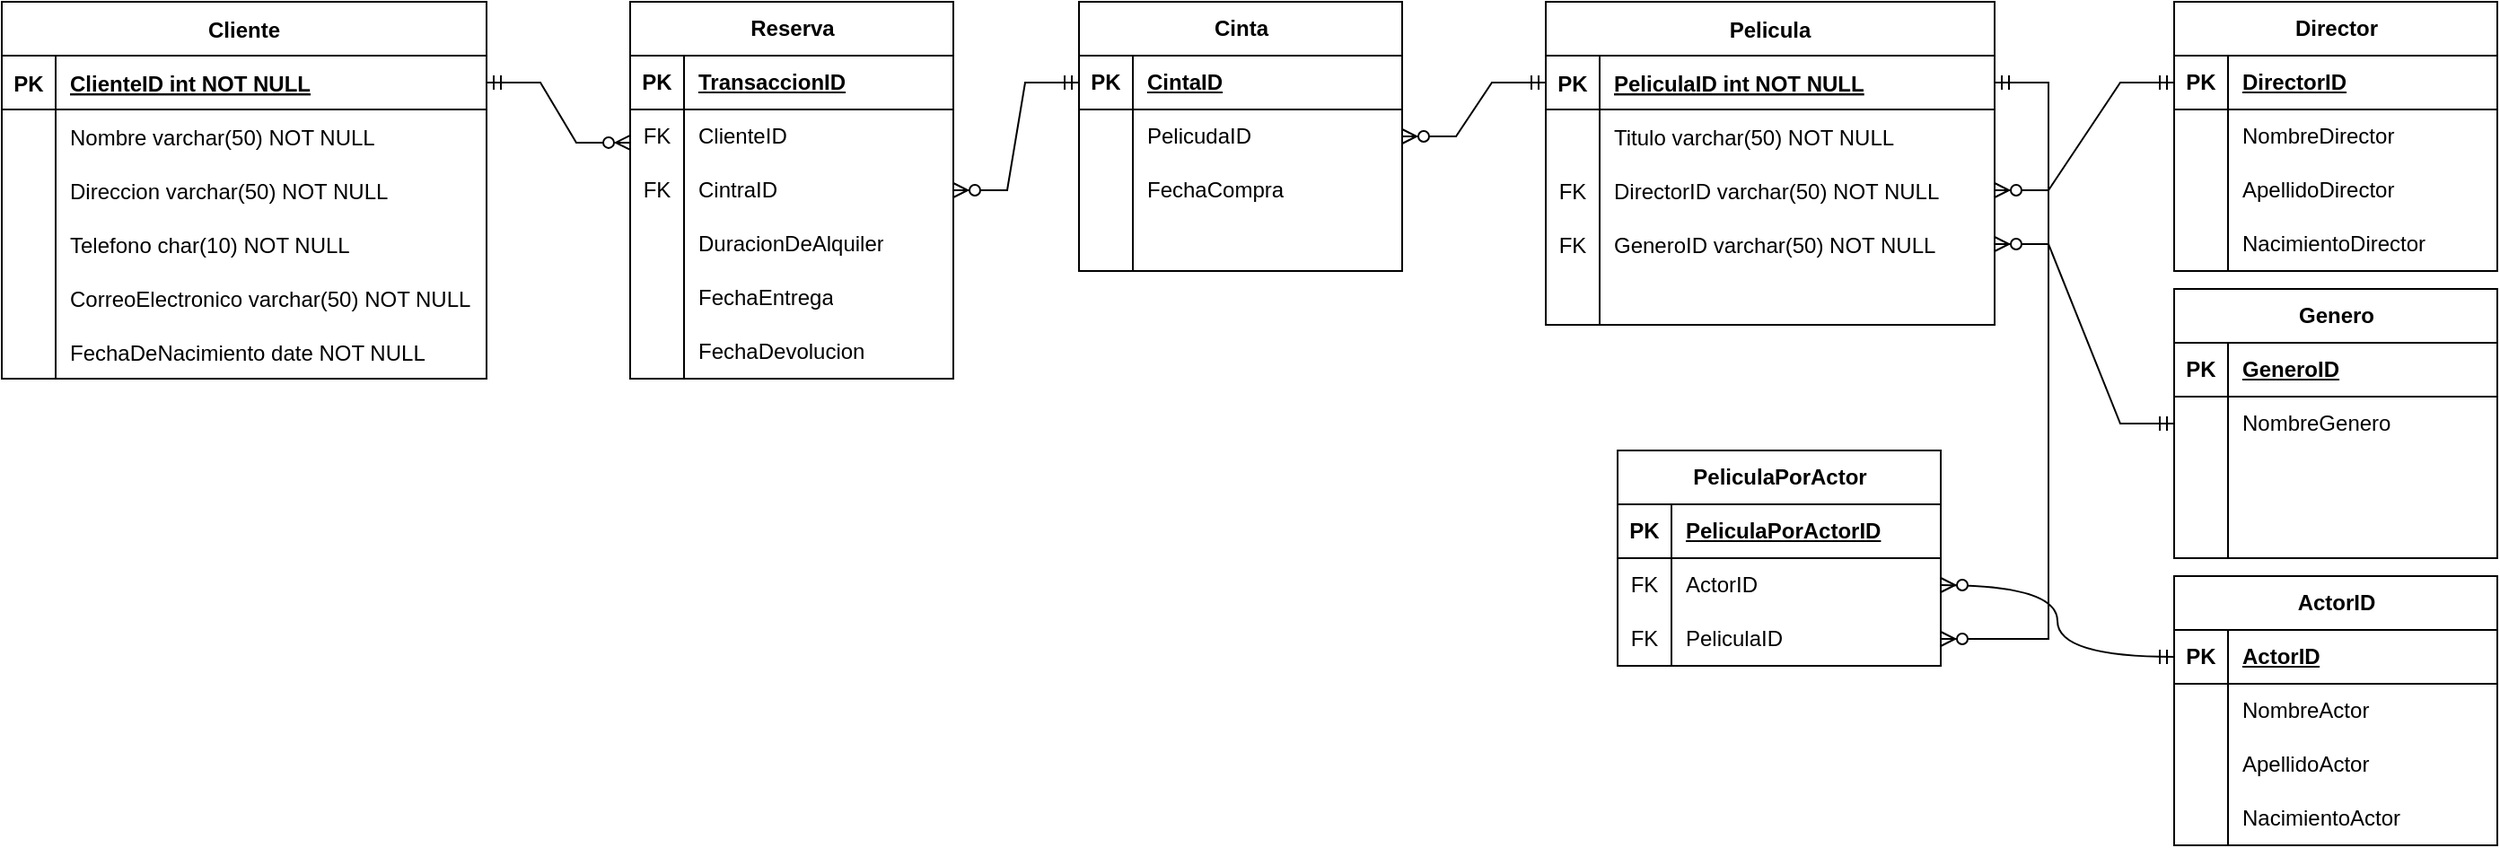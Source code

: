 <mxfile version="24.2.2" type="github">
  <diagram id="R2lEEEUBdFMjLlhIrx00" name="Page-1">
    <mxGraphModel dx="880" dy="434" grid="1" gridSize="10" guides="1" tooltips="1" connect="1" arrows="1" fold="1" page="1" pageScale="1" pageWidth="1600" pageHeight="600" math="0" shadow="0" extFonts="Permanent Marker^https://fonts.googleapis.com/css?family=Permanent+Marker">
      <root>
        <mxCell id="0" />
        <mxCell id="1" parent="0" />
        <mxCell id="3Zb9yCn9GP4nmUe1XDzn-1" value="Cliente" style="shape=table;startSize=30;container=1;collapsible=1;childLayout=tableLayout;fixedRows=1;rowLines=0;fontStyle=1;align=center;resizeLast=1;noLabel=0;fixDash=0;metaEdit=0;autosize=0;resizeHeight=1;resizeWidth=1;gradientColor=none;" parent="1" vertex="1">
          <mxGeometry x="60" y="50" width="270" height="210" as="geometry" />
        </mxCell>
        <mxCell id="3Zb9yCn9GP4nmUe1XDzn-2" value="" style="shape=partialRectangle;collapsible=0;dropTarget=0;pointerEvents=0;fillColor=none;points=[[0,0.5],[1,0.5]];portConstraint=eastwest;top=0;left=0;right=0;bottom=1;" parent="3Zb9yCn9GP4nmUe1XDzn-1" vertex="1">
          <mxGeometry y="30" width="270" height="30" as="geometry" />
        </mxCell>
        <mxCell id="3Zb9yCn9GP4nmUe1XDzn-3" value="PK" style="shape=partialRectangle;overflow=hidden;connectable=0;fillColor=none;top=0;left=0;bottom=0;right=0;fontStyle=1;" parent="3Zb9yCn9GP4nmUe1XDzn-2" vertex="1">
          <mxGeometry width="30" height="30" as="geometry">
            <mxRectangle width="30" height="30" as="alternateBounds" />
          </mxGeometry>
        </mxCell>
        <mxCell id="3Zb9yCn9GP4nmUe1XDzn-4" value="ClienteID int NOT NULL " style="shape=partialRectangle;overflow=hidden;connectable=0;fillColor=none;top=0;left=0;bottom=0;right=0;align=left;spacingLeft=6;fontStyle=5;" parent="3Zb9yCn9GP4nmUe1XDzn-2" vertex="1">
          <mxGeometry x="30" width="240" height="30" as="geometry">
            <mxRectangle width="240" height="30" as="alternateBounds" />
          </mxGeometry>
        </mxCell>
        <mxCell id="3Zb9yCn9GP4nmUe1XDzn-5" value="" style="shape=partialRectangle;collapsible=0;dropTarget=0;pointerEvents=0;fillColor=none;points=[[0,0.5],[1,0.5]];portConstraint=eastwest;top=0;left=0;right=0;bottom=0;" parent="3Zb9yCn9GP4nmUe1XDzn-1" vertex="1">
          <mxGeometry y="60" width="270" height="30" as="geometry" />
        </mxCell>
        <mxCell id="3Zb9yCn9GP4nmUe1XDzn-6" value="" style="shape=partialRectangle;overflow=hidden;connectable=0;fillColor=none;top=0;left=0;bottom=0;right=0;" parent="3Zb9yCn9GP4nmUe1XDzn-5" vertex="1">
          <mxGeometry width="30" height="30" as="geometry">
            <mxRectangle width="30" height="30" as="alternateBounds" />
          </mxGeometry>
        </mxCell>
        <mxCell id="3Zb9yCn9GP4nmUe1XDzn-7" value="Nombre varchar(50) NOT NULL" style="shape=partialRectangle;overflow=hidden;connectable=0;fillColor=none;top=0;left=0;bottom=0;right=0;align=left;spacingLeft=6;" parent="3Zb9yCn9GP4nmUe1XDzn-5" vertex="1">
          <mxGeometry x="30" width="240" height="30" as="geometry">
            <mxRectangle width="240" height="30" as="alternateBounds" />
          </mxGeometry>
        </mxCell>
        <mxCell id="3Zb9yCn9GP4nmUe1XDzn-8" value="" style="shape=partialRectangle;collapsible=0;dropTarget=0;pointerEvents=0;fillColor=none;points=[[0,0.5],[1,0.5]];portConstraint=eastwest;top=0;left=0;right=0;bottom=0;" parent="3Zb9yCn9GP4nmUe1XDzn-1" vertex="1">
          <mxGeometry y="90" width="270" height="30" as="geometry" />
        </mxCell>
        <mxCell id="3Zb9yCn9GP4nmUe1XDzn-9" value="" style="shape=partialRectangle;overflow=hidden;connectable=0;fillColor=none;top=0;left=0;bottom=0;right=0;" parent="3Zb9yCn9GP4nmUe1XDzn-8" vertex="1">
          <mxGeometry width="30" height="30" as="geometry">
            <mxRectangle width="30" height="30" as="alternateBounds" />
          </mxGeometry>
        </mxCell>
        <mxCell id="3Zb9yCn9GP4nmUe1XDzn-10" value="Direccion varchar(50) NOT NULL" style="shape=partialRectangle;overflow=hidden;connectable=0;fillColor=none;top=0;left=0;bottom=0;right=0;align=left;spacingLeft=6;" parent="3Zb9yCn9GP4nmUe1XDzn-8" vertex="1">
          <mxGeometry x="30" width="240" height="30" as="geometry">
            <mxRectangle width="240" height="30" as="alternateBounds" />
          </mxGeometry>
        </mxCell>
        <mxCell id="3Zb9yCn9GP4nmUe1XDzn-11" value="" style="shape=partialRectangle;collapsible=0;dropTarget=0;pointerEvents=0;fillColor=none;points=[[0,0.5],[1,0.5]];portConstraint=eastwest;top=0;left=0;right=0;bottom=0;" parent="3Zb9yCn9GP4nmUe1XDzn-1" vertex="1">
          <mxGeometry y="120" width="270" height="30" as="geometry" />
        </mxCell>
        <mxCell id="3Zb9yCn9GP4nmUe1XDzn-12" value="" style="shape=partialRectangle;overflow=hidden;connectable=0;fillColor=none;top=0;left=0;bottom=0;right=0;" parent="3Zb9yCn9GP4nmUe1XDzn-11" vertex="1">
          <mxGeometry width="30" height="30" as="geometry">
            <mxRectangle width="30" height="30" as="alternateBounds" />
          </mxGeometry>
        </mxCell>
        <mxCell id="3Zb9yCn9GP4nmUe1XDzn-13" value="Telefono char(10) NOT NULL" style="shape=partialRectangle;overflow=hidden;connectable=0;fillColor=none;top=0;left=0;bottom=0;right=0;align=left;spacingLeft=6;" parent="3Zb9yCn9GP4nmUe1XDzn-11" vertex="1">
          <mxGeometry x="30" width="240" height="30" as="geometry">
            <mxRectangle width="240" height="30" as="alternateBounds" />
          </mxGeometry>
        </mxCell>
        <mxCell id="3Zb9yCn9GP4nmUe1XDzn-14" value="" style="shape=partialRectangle;collapsible=0;dropTarget=0;pointerEvents=0;fillColor=none;points=[[0,0.5],[1,0.5]];portConstraint=eastwest;top=0;left=0;right=0;bottom=0;" parent="3Zb9yCn9GP4nmUe1XDzn-1" vertex="1">
          <mxGeometry y="150" width="270" height="30" as="geometry" />
        </mxCell>
        <mxCell id="3Zb9yCn9GP4nmUe1XDzn-15" value="" style="shape=partialRectangle;overflow=hidden;connectable=0;fillColor=none;top=0;left=0;bottom=0;right=0;" parent="3Zb9yCn9GP4nmUe1XDzn-14" vertex="1">
          <mxGeometry width="30" height="30" as="geometry">
            <mxRectangle width="30" height="30" as="alternateBounds" />
          </mxGeometry>
        </mxCell>
        <mxCell id="3Zb9yCn9GP4nmUe1XDzn-16" value="CorreoElectronico varchar(50) NOT NULL" style="shape=partialRectangle;overflow=hidden;connectable=0;fillColor=none;top=0;left=0;bottom=0;right=0;align=left;spacingLeft=6;" parent="3Zb9yCn9GP4nmUe1XDzn-14" vertex="1">
          <mxGeometry x="30" width="240" height="30" as="geometry">
            <mxRectangle width="240" height="30" as="alternateBounds" />
          </mxGeometry>
        </mxCell>
        <mxCell id="3Zb9yCn9GP4nmUe1XDzn-17" value="" style="shape=partialRectangle;collapsible=0;dropTarget=0;pointerEvents=0;fillColor=none;points=[[0,0.5],[1,0.5]];portConstraint=eastwest;top=0;left=0;right=0;bottom=0;" parent="3Zb9yCn9GP4nmUe1XDzn-1" vertex="1">
          <mxGeometry y="180" width="270" height="30" as="geometry" />
        </mxCell>
        <mxCell id="3Zb9yCn9GP4nmUe1XDzn-18" value="" style="shape=partialRectangle;overflow=hidden;connectable=0;fillColor=none;top=0;left=0;bottom=0;right=0;" parent="3Zb9yCn9GP4nmUe1XDzn-17" vertex="1">
          <mxGeometry width="30" height="30" as="geometry">
            <mxRectangle width="30" height="30" as="alternateBounds" />
          </mxGeometry>
        </mxCell>
        <mxCell id="3Zb9yCn9GP4nmUe1XDzn-19" value="FechaDeNacimiento date NOT NULL" style="shape=partialRectangle;overflow=hidden;connectable=0;fillColor=none;top=0;left=0;bottom=0;right=0;align=left;spacingLeft=6;" parent="3Zb9yCn9GP4nmUe1XDzn-17" vertex="1">
          <mxGeometry x="30" width="240" height="30" as="geometry">
            <mxRectangle width="240" height="30" as="alternateBounds" />
          </mxGeometry>
        </mxCell>
        <mxCell id="3Zb9yCn9GP4nmUe1XDzn-20" value="Reserva" style="shape=table;startSize=30;container=1;collapsible=1;childLayout=tableLayout;fixedRows=1;rowLines=0;fontStyle=1;align=center;resizeLast=1;html=1;" parent="1" vertex="1">
          <mxGeometry x="410" y="50" width="180" height="210" as="geometry" />
        </mxCell>
        <mxCell id="3Zb9yCn9GP4nmUe1XDzn-21" value="" style="shape=tableRow;horizontal=0;startSize=0;swimlaneHead=0;swimlaneBody=0;fillColor=none;collapsible=0;dropTarget=0;points=[[0,0.5],[1,0.5]];portConstraint=eastwest;top=0;left=0;right=0;bottom=1;" parent="3Zb9yCn9GP4nmUe1XDzn-20" vertex="1">
          <mxGeometry y="30" width="180" height="30" as="geometry" />
        </mxCell>
        <mxCell id="3Zb9yCn9GP4nmUe1XDzn-22" value="PK" style="shape=partialRectangle;connectable=0;fillColor=none;top=0;left=0;bottom=0;right=0;fontStyle=1;overflow=hidden;whiteSpace=wrap;html=1;" parent="3Zb9yCn9GP4nmUe1XDzn-21" vertex="1">
          <mxGeometry width="30" height="30" as="geometry">
            <mxRectangle width="30" height="30" as="alternateBounds" />
          </mxGeometry>
        </mxCell>
        <mxCell id="3Zb9yCn9GP4nmUe1XDzn-23" value="TransaccionID" style="shape=partialRectangle;connectable=0;fillColor=none;top=0;left=0;bottom=0;right=0;align=left;spacingLeft=6;fontStyle=5;overflow=hidden;whiteSpace=wrap;html=1;" parent="3Zb9yCn9GP4nmUe1XDzn-21" vertex="1">
          <mxGeometry x="30" width="150" height="30" as="geometry">
            <mxRectangle width="150" height="30" as="alternateBounds" />
          </mxGeometry>
        </mxCell>
        <mxCell id="3Zb9yCn9GP4nmUe1XDzn-24" value="" style="shape=tableRow;horizontal=0;startSize=0;swimlaneHead=0;swimlaneBody=0;fillColor=none;collapsible=0;dropTarget=0;points=[[0,0.5],[1,0.5]];portConstraint=eastwest;top=0;left=0;right=0;bottom=0;" parent="3Zb9yCn9GP4nmUe1XDzn-20" vertex="1">
          <mxGeometry y="60" width="180" height="30" as="geometry" />
        </mxCell>
        <mxCell id="3Zb9yCn9GP4nmUe1XDzn-25" value="FK" style="shape=partialRectangle;connectable=0;fillColor=none;top=0;left=0;bottom=0;right=0;editable=1;overflow=hidden;whiteSpace=wrap;html=1;" parent="3Zb9yCn9GP4nmUe1XDzn-24" vertex="1">
          <mxGeometry width="30" height="30" as="geometry">
            <mxRectangle width="30" height="30" as="alternateBounds" />
          </mxGeometry>
        </mxCell>
        <mxCell id="3Zb9yCn9GP4nmUe1XDzn-26" value="ClienteID" style="shape=partialRectangle;connectable=0;fillColor=none;top=0;left=0;bottom=0;right=0;align=left;spacingLeft=6;overflow=hidden;whiteSpace=wrap;html=1;" parent="3Zb9yCn9GP4nmUe1XDzn-24" vertex="1">
          <mxGeometry x="30" width="150" height="30" as="geometry">
            <mxRectangle width="150" height="30" as="alternateBounds" />
          </mxGeometry>
        </mxCell>
        <mxCell id="3Zb9yCn9GP4nmUe1XDzn-27" value="" style="shape=tableRow;horizontal=0;startSize=0;swimlaneHead=0;swimlaneBody=0;fillColor=none;collapsible=0;dropTarget=0;points=[[0,0.5],[1,0.5]];portConstraint=eastwest;top=0;left=0;right=0;bottom=0;" parent="3Zb9yCn9GP4nmUe1XDzn-20" vertex="1">
          <mxGeometry y="90" width="180" height="30" as="geometry" />
        </mxCell>
        <mxCell id="3Zb9yCn9GP4nmUe1XDzn-28" value="FK" style="shape=partialRectangle;connectable=0;fillColor=none;top=0;left=0;bottom=0;right=0;editable=1;overflow=hidden;whiteSpace=wrap;html=1;" parent="3Zb9yCn9GP4nmUe1XDzn-27" vertex="1">
          <mxGeometry width="30" height="30" as="geometry">
            <mxRectangle width="30" height="30" as="alternateBounds" />
          </mxGeometry>
        </mxCell>
        <mxCell id="3Zb9yCn9GP4nmUe1XDzn-29" value="CintraID" style="shape=partialRectangle;connectable=0;fillColor=none;top=0;left=0;bottom=0;right=0;align=left;spacingLeft=6;overflow=hidden;whiteSpace=wrap;html=1;" parent="3Zb9yCn9GP4nmUe1XDzn-27" vertex="1">
          <mxGeometry x="30" width="150" height="30" as="geometry">
            <mxRectangle width="150" height="30" as="alternateBounds" />
          </mxGeometry>
        </mxCell>
        <mxCell id="3Zb9yCn9GP4nmUe1XDzn-30" value="" style="shape=tableRow;horizontal=0;startSize=0;swimlaneHead=0;swimlaneBody=0;fillColor=none;collapsible=0;dropTarget=0;points=[[0,0.5],[1,0.5]];portConstraint=eastwest;top=0;left=0;right=0;bottom=0;" parent="3Zb9yCn9GP4nmUe1XDzn-20" vertex="1">
          <mxGeometry y="120" width="180" height="30" as="geometry" />
        </mxCell>
        <mxCell id="3Zb9yCn9GP4nmUe1XDzn-31" value="" style="shape=partialRectangle;connectable=0;fillColor=none;top=0;left=0;bottom=0;right=0;editable=1;overflow=hidden;whiteSpace=wrap;html=1;" parent="3Zb9yCn9GP4nmUe1XDzn-30" vertex="1">
          <mxGeometry width="30" height="30" as="geometry">
            <mxRectangle width="30" height="30" as="alternateBounds" />
          </mxGeometry>
        </mxCell>
        <mxCell id="3Zb9yCn9GP4nmUe1XDzn-32" value="DuracionDeAlquiler" style="shape=partialRectangle;connectable=0;fillColor=none;top=0;left=0;bottom=0;right=0;align=left;spacingLeft=6;overflow=hidden;whiteSpace=wrap;html=1;" parent="3Zb9yCn9GP4nmUe1XDzn-30" vertex="1">
          <mxGeometry x="30" width="150" height="30" as="geometry">
            <mxRectangle width="150" height="30" as="alternateBounds" />
          </mxGeometry>
        </mxCell>
        <mxCell id="3Zb9yCn9GP4nmUe1XDzn-33" value="" style="shape=tableRow;horizontal=0;startSize=0;swimlaneHead=0;swimlaneBody=0;fillColor=none;collapsible=0;dropTarget=0;points=[[0,0.5],[1,0.5]];portConstraint=eastwest;top=0;left=0;right=0;bottom=0;" parent="3Zb9yCn9GP4nmUe1XDzn-20" vertex="1">
          <mxGeometry y="150" width="180" height="30" as="geometry" />
        </mxCell>
        <mxCell id="3Zb9yCn9GP4nmUe1XDzn-34" value="" style="shape=partialRectangle;connectable=0;fillColor=none;top=0;left=0;bottom=0;right=0;editable=1;overflow=hidden;whiteSpace=wrap;html=1;" parent="3Zb9yCn9GP4nmUe1XDzn-33" vertex="1">
          <mxGeometry width="30" height="30" as="geometry">
            <mxRectangle width="30" height="30" as="alternateBounds" />
          </mxGeometry>
        </mxCell>
        <mxCell id="3Zb9yCn9GP4nmUe1XDzn-35" value="FechaEntrega" style="shape=partialRectangle;connectable=0;fillColor=none;top=0;left=0;bottom=0;right=0;align=left;spacingLeft=6;overflow=hidden;whiteSpace=wrap;html=1;" parent="3Zb9yCn9GP4nmUe1XDzn-33" vertex="1">
          <mxGeometry x="30" width="150" height="30" as="geometry">
            <mxRectangle width="150" height="30" as="alternateBounds" />
          </mxGeometry>
        </mxCell>
        <mxCell id="3Zb9yCn9GP4nmUe1XDzn-50" value="" style="shape=tableRow;horizontal=0;startSize=0;swimlaneHead=0;swimlaneBody=0;fillColor=none;collapsible=0;dropTarget=0;points=[[0,0.5],[1,0.5]];portConstraint=eastwest;top=0;left=0;right=0;bottom=0;" parent="3Zb9yCn9GP4nmUe1XDzn-20" vertex="1">
          <mxGeometry y="180" width="180" height="30" as="geometry" />
        </mxCell>
        <mxCell id="3Zb9yCn9GP4nmUe1XDzn-51" value="" style="shape=partialRectangle;connectable=0;fillColor=none;top=0;left=0;bottom=0;right=0;editable=1;overflow=hidden;whiteSpace=wrap;html=1;" parent="3Zb9yCn9GP4nmUe1XDzn-50" vertex="1">
          <mxGeometry width="30" height="30" as="geometry">
            <mxRectangle width="30" height="30" as="alternateBounds" />
          </mxGeometry>
        </mxCell>
        <mxCell id="3Zb9yCn9GP4nmUe1XDzn-52" value="FechaDevolucion" style="shape=partialRectangle;connectable=0;fillColor=none;top=0;left=0;bottom=0;right=0;align=left;spacingLeft=6;overflow=hidden;whiteSpace=wrap;html=1;" parent="3Zb9yCn9GP4nmUe1XDzn-50" vertex="1">
          <mxGeometry x="30" width="150" height="30" as="geometry">
            <mxRectangle width="150" height="30" as="alternateBounds" />
          </mxGeometry>
        </mxCell>
        <mxCell id="3Zb9yCn9GP4nmUe1XDzn-53" value="Cinta" style="shape=table;startSize=30;container=1;collapsible=1;childLayout=tableLayout;fixedRows=1;rowLines=0;fontStyle=1;align=center;resizeLast=1;html=1;" parent="1" vertex="1">
          <mxGeometry x="660" y="50" width="180" height="150" as="geometry" />
        </mxCell>
        <mxCell id="3Zb9yCn9GP4nmUe1XDzn-54" value="" style="shape=tableRow;horizontal=0;startSize=0;swimlaneHead=0;swimlaneBody=0;fillColor=none;collapsible=0;dropTarget=0;points=[[0,0.5],[1,0.5]];portConstraint=eastwest;top=0;left=0;right=0;bottom=1;" parent="3Zb9yCn9GP4nmUe1XDzn-53" vertex="1">
          <mxGeometry y="30" width="180" height="30" as="geometry" />
        </mxCell>
        <mxCell id="3Zb9yCn9GP4nmUe1XDzn-55" value="PK" style="shape=partialRectangle;connectable=0;fillColor=none;top=0;left=0;bottom=0;right=0;fontStyle=1;overflow=hidden;whiteSpace=wrap;html=1;" parent="3Zb9yCn9GP4nmUe1XDzn-54" vertex="1">
          <mxGeometry width="30" height="30" as="geometry">
            <mxRectangle width="30" height="30" as="alternateBounds" />
          </mxGeometry>
        </mxCell>
        <mxCell id="3Zb9yCn9GP4nmUe1XDzn-56" value="CintaID" style="shape=partialRectangle;connectable=0;fillColor=none;top=0;left=0;bottom=0;right=0;align=left;spacingLeft=6;fontStyle=5;overflow=hidden;whiteSpace=wrap;html=1;" parent="3Zb9yCn9GP4nmUe1XDzn-54" vertex="1">
          <mxGeometry x="30" width="150" height="30" as="geometry">
            <mxRectangle width="150" height="30" as="alternateBounds" />
          </mxGeometry>
        </mxCell>
        <mxCell id="3Zb9yCn9GP4nmUe1XDzn-57" value="" style="shape=tableRow;horizontal=0;startSize=0;swimlaneHead=0;swimlaneBody=0;fillColor=none;collapsible=0;dropTarget=0;points=[[0,0.5],[1,0.5]];portConstraint=eastwest;top=0;left=0;right=0;bottom=0;" parent="3Zb9yCn9GP4nmUe1XDzn-53" vertex="1">
          <mxGeometry y="60" width="180" height="30" as="geometry" />
        </mxCell>
        <mxCell id="3Zb9yCn9GP4nmUe1XDzn-58" value="" style="shape=partialRectangle;connectable=0;fillColor=none;top=0;left=0;bottom=0;right=0;editable=1;overflow=hidden;whiteSpace=wrap;html=1;" parent="3Zb9yCn9GP4nmUe1XDzn-57" vertex="1">
          <mxGeometry width="30" height="30" as="geometry">
            <mxRectangle width="30" height="30" as="alternateBounds" />
          </mxGeometry>
        </mxCell>
        <mxCell id="3Zb9yCn9GP4nmUe1XDzn-59" value="PelicudaID" style="shape=partialRectangle;connectable=0;fillColor=none;top=0;left=0;bottom=0;right=0;align=left;spacingLeft=6;overflow=hidden;whiteSpace=wrap;html=1;" parent="3Zb9yCn9GP4nmUe1XDzn-57" vertex="1">
          <mxGeometry x="30" width="150" height="30" as="geometry">
            <mxRectangle width="150" height="30" as="alternateBounds" />
          </mxGeometry>
        </mxCell>
        <mxCell id="3Zb9yCn9GP4nmUe1XDzn-60" value="" style="shape=tableRow;horizontal=0;startSize=0;swimlaneHead=0;swimlaneBody=0;fillColor=none;collapsible=0;dropTarget=0;points=[[0,0.5],[1,0.5]];portConstraint=eastwest;top=0;left=0;right=0;bottom=0;" parent="3Zb9yCn9GP4nmUe1XDzn-53" vertex="1">
          <mxGeometry y="90" width="180" height="30" as="geometry" />
        </mxCell>
        <mxCell id="3Zb9yCn9GP4nmUe1XDzn-61" value="" style="shape=partialRectangle;connectable=0;fillColor=none;top=0;left=0;bottom=0;right=0;editable=1;overflow=hidden;whiteSpace=wrap;html=1;" parent="3Zb9yCn9GP4nmUe1XDzn-60" vertex="1">
          <mxGeometry width="30" height="30" as="geometry">
            <mxRectangle width="30" height="30" as="alternateBounds" />
          </mxGeometry>
        </mxCell>
        <mxCell id="3Zb9yCn9GP4nmUe1XDzn-62" value="FechaCompra" style="shape=partialRectangle;connectable=0;fillColor=none;top=0;left=0;bottom=0;right=0;align=left;spacingLeft=6;overflow=hidden;whiteSpace=wrap;html=1;" parent="3Zb9yCn9GP4nmUe1XDzn-60" vertex="1">
          <mxGeometry x="30" width="150" height="30" as="geometry">
            <mxRectangle width="150" height="30" as="alternateBounds" />
          </mxGeometry>
        </mxCell>
        <mxCell id="3Zb9yCn9GP4nmUe1XDzn-63" value="" style="shape=tableRow;horizontal=0;startSize=0;swimlaneHead=0;swimlaneBody=0;fillColor=none;collapsible=0;dropTarget=0;points=[[0,0.5],[1,0.5]];portConstraint=eastwest;top=0;left=0;right=0;bottom=0;" parent="3Zb9yCn9GP4nmUe1XDzn-53" vertex="1">
          <mxGeometry y="120" width="180" height="30" as="geometry" />
        </mxCell>
        <mxCell id="3Zb9yCn9GP4nmUe1XDzn-64" value="" style="shape=partialRectangle;connectable=0;fillColor=none;top=0;left=0;bottom=0;right=0;editable=1;overflow=hidden;whiteSpace=wrap;html=1;" parent="3Zb9yCn9GP4nmUe1XDzn-63" vertex="1">
          <mxGeometry width="30" height="30" as="geometry">
            <mxRectangle width="30" height="30" as="alternateBounds" />
          </mxGeometry>
        </mxCell>
        <mxCell id="3Zb9yCn9GP4nmUe1XDzn-65" value="" style="shape=partialRectangle;connectable=0;fillColor=none;top=0;left=0;bottom=0;right=0;align=left;spacingLeft=6;overflow=hidden;whiteSpace=wrap;html=1;" parent="3Zb9yCn9GP4nmUe1XDzn-63" vertex="1">
          <mxGeometry x="30" width="150" height="30" as="geometry">
            <mxRectangle width="150" height="30" as="alternateBounds" />
          </mxGeometry>
        </mxCell>
        <mxCell id="3Zb9yCn9GP4nmUe1XDzn-66" value="" style="edgeStyle=entityRelationEdgeStyle;fontSize=12;html=1;endArrow=ERzeroToMany;startArrow=ERmandOne;rounded=0;exitX=1;exitY=0.5;exitDx=0;exitDy=0;entryX=0;entryY=0.5;entryDx=0;entryDy=0;" parent="1" source="3Zb9yCn9GP4nmUe1XDzn-2" edge="1">
          <mxGeometry width="100" height="100" relative="1" as="geometry">
            <mxPoint x="280.0" y="128.46" as="sourcePoint" />
            <mxPoint x="410.0" y="128.46" as="targetPoint" />
          </mxGeometry>
        </mxCell>
        <mxCell id="3Zb9yCn9GP4nmUe1XDzn-67" value="" style="edgeStyle=entityRelationEdgeStyle;fontSize=12;html=1;endArrow=ERzeroToMany;startArrow=ERmandOne;rounded=0;exitX=0;exitY=0.5;exitDx=0;exitDy=0;entryX=1;entryY=0.5;entryDx=0;entryDy=0;" parent="1" source="3Zb9yCn9GP4nmUe1XDzn-54" target="3Zb9yCn9GP4nmUe1XDzn-27" edge="1">
          <mxGeometry width="100" height="100" relative="1" as="geometry">
            <mxPoint x="540" y="130" as="sourcePoint" />
            <mxPoint x="640" y="30" as="targetPoint" />
          </mxGeometry>
        </mxCell>
        <mxCell id="3Zb9yCn9GP4nmUe1XDzn-68" value="Pelicula" style="shape=table;startSize=30;container=1;collapsible=1;childLayout=tableLayout;fixedRows=1;rowLines=0;fontStyle=1;align=center;resizeLast=1;" parent="1" vertex="1">
          <mxGeometry x="920" y="50" width="250" height="180" as="geometry" />
        </mxCell>
        <mxCell id="3Zb9yCn9GP4nmUe1XDzn-69" value="" style="shape=partialRectangle;collapsible=0;dropTarget=0;pointerEvents=0;fillColor=none;points=[[0,0.5],[1,0.5]];portConstraint=eastwest;top=0;left=0;right=0;bottom=1;" parent="3Zb9yCn9GP4nmUe1XDzn-68" vertex="1">
          <mxGeometry y="30" width="250" height="30" as="geometry" />
        </mxCell>
        <mxCell id="3Zb9yCn9GP4nmUe1XDzn-70" value="PK" style="shape=partialRectangle;overflow=hidden;connectable=0;fillColor=none;top=0;left=0;bottom=0;right=0;fontStyle=1;" parent="3Zb9yCn9GP4nmUe1XDzn-69" vertex="1">
          <mxGeometry width="30" height="30" as="geometry">
            <mxRectangle width="30" height="30" as="alternateBounds" />
          </mxGeometry>
        </mxCell>
        <mxCell id="3Zb9yCn9GP4nmUe1XDzn-71" value="PeliculaID int NOT NULL " style="shape=partialRectangle;overflow=hidden;connectable=0;fillColor=none;top=0;left=0;bottom=0;right=0;align=left;spacingLeft=6;fontStyle=5;" parent="3Zb9yCn9GP4nmUe1XDzn-69" vertex="1">
          <mxGeometry x="30" width="220" height="30" as="geometry">
            <mxRectangle width="220" height="30" as="alternateBounds" />
          </mxGeometry>
        </mxCell>
        <mxCell id="3Zb9yCn9GP4nmUe1XDzn-72" value="" style="shape=partialRectangle;collapsible=0;dropTarget=0;pointerEvents=0;fillColor=none;points=[[0,0.5],[1,0.5]];portConstraint=eastwest;top=0;left=0;right=0;bottom=0;" parent="3Zb9yCn9GP4nmUe1XDzn-68" vertex="1">
          <mxGeometry y="60" width="250" height="30" as="geometry" />
        </mxCell>
        <mxCell id="3Zb9yCn9GP4nmUe1XDzn-73" value="" style="shape=partialRectangle;overflow=hidden;connectable=0;fillColor=none;top=0;left=0;bottom=0;right=0;" parent="3Zb9yCn9GP4nmUe1XDzn-72" vertex="1">
          <mxGeometry width="30" height="30" as="geometry">
            <mxRectangle width="30" height="30" as="alternateBounds" />
          </mxGeometry>
        </mxCell>
        <mxCell id="3Zb9yCn9GP4nmUe1XDzn-74" value="Titulo varchar(50) NOT NULL" style="shape=partialRectangle;overflow=hidden;connectable=0;fillColor=none;top=0;left=0;bottom=0;right=0;align=left;spacingLeft=6;" parent="3Zb9yCn9GP4nmUe1XDzn-72" vertex="1">
          <mxGeometry x="30" width="220" height="30" as="geometry">
            <mxRectangle width="220" height="30" as="alternateBounds" />
          </mxGeometry>
        </mxCell>
        <mxCell id="3Zb9yCn9GP4nmUe1XDzn-75" value="" style="shape=partialRectangle;collapsible=0;dropTarget=0;pointerEvents=0;fillColor=none;points=[[0,0.5],[1,0.5]];portConstraint=eastwest;top=0;left=0;right=0;bottom=0;" parent="3Zb9yCn9GP4nmUe1XDzn-68" vertex="1">
          <mxGeometry y="90" width="250" height="30" as="geometry" />
        </mxCell>
        <mxCell id="3Zb9yCn9GP4nmUe1XDzn-76" value="FK" style="shape=partialRectangle;overflow=hidden;connectable=0;fillColor=none;top=0;left=0;bottom=0;right=0;" parent="3Zb9yCn9GP4nmUe1XDzn-75" vertex="1">
          <mxGeometry width="30" height="30" as="geometry">
            <mxRectangle width="30" height="30" as="alternateBounds" />
          </mxGeometry>
        </mxCell>
        <mxCell id="3Zb9yCn9GP4nmUe1XDzn-77" value="DirectorID varchar(50) NOT NULL" style="shape=partialRectangle;overflow=hidden;connectable=0;fillColor=none;top=0;left=0;bottom=0;right=0;align=left;spacingLeft=6;" parent="3Zb9yCn9GP4nmUe1XDzn-75" vertex="1">
          <mxGeometry x="30" width="220" height="30" as="geometry">
            <mxRectangle width="220" height="30" as="alternateBounds" />
          </mxGeometry>
        </mxCell>
        <mxCell id="3Zb9yCn9GP4nmUe1XDzn-78" value="" style="shape=partialRectangle;collapsible=0;dropTarget=0;pointerEvents=0;fillColor=none;points=[[0,0.5],[1,0.5]];portConstraint=eastwest;top=0;left=0;right=0;bottom=0;" parent="3Zb9yCn9GP4nmUe1XDzn-68" vertex="1">
          <mxGeometry y="120" width="250" height="30" as="geometry" />
        </mxCell>
        <mxCell id="3Zb9yCn9GP4nmUe1XDzn-79" value="FK" style="shape=partialRectangle;overflow=hidden;connectable=0;fillColor=none;top=0;left=0;bottom=0;right=0;" parent="3Zb9yCn9GP4nmUe1XDzn-78" vertex="1">
          <mxGeometry width="30" height="30" as="geometry">
            <mxRectangle width="30" height="30" as="alternateBounds" />
          </mxGeometry>
        </mxCell>
        <mxCell id="3Zb9yCn9GP4nmUe1XDzn-80" value="GeneroID varchar(50) NOT NULL" style="shape=partialRectangle;overflow=hidden;connectable=0;fillColor=none;top=0;left=0;bottom=0;right=0;align=left;spacingLeft=6;" parent="3Zb9yCn9GP4nmUe1XDzn-78" vertex="1">
          <mxGeometry x="30" width="220" height="30" as="geometry">
            <mxRectangle width="220" height="30" as="alternateBounds" />
          </mxGeometry>
        </mxCell>
        <mxCell id="3Zb9yCn9GP4nmUe1XDzn-81" value="" style="shape=partialRectangle;collapsible=0;dropTarget=0;pointerEvents=0;fillColor=none;points=[[0,0.5],[1,0.5]];portConstraint=eastwest;top=0;left=0;right=0;bottom=0;" parent="3Zb9yCn9GP4nmUe1XDzn-68" vertex="1">
          <mxGeometry y="150" width="250" height="30" as="geometry" />
        </mxCell>
        <mxCell id="3Zb9yCn9GP4nmUe1XDzn-82" value="" style="shape=partialRectangle;overflow=hidden;connectable=0;fillColor=none;top=0;left=0;bottom=0;right=0;" parent="3Zb9yCn9GP4nmUe1XDzn-81" vertex="1">
          <mxGeometry width="30" height="30" as="geometry">
            <mxRectangle width="30" height="30" as="alternateBounds" />
          </mxGeometry>
        </mxCell>
        <mxCell id="3Zb9yCn9GP4nmUe1XDzn-83" value="" style="shape=partialRectangle;overflow=hidden;connectable=0;fillColor=none;top=0;left=0;bottom=0;right=0;align=left;spacingLeft=6;" parent="3Zb9yCn9GP4nmUe1XDzn-81" vertex="1">
          <mxGeometry x="30" width="220" height="30" as="geometry">
            <mxRectangle width="220" height="30" as="alternateBounds" />
          </mxGeometry>
        </mxCell>
        <mxCell id="3Zb9yCn9GP4nmUe1XDzn-84" value="" style="edgeStyle=entityRelationEdgeStyle;fontSize=12;html=1;endArrow=ERzeroToMany;startArrow=ERmandOne;rounded=0;entryX=1;entryY=0.5;entryDx=0;entryDy=0;exitX=0;exitY=0.5;exitDx=0;exitDy=0;" parent="1" source="3Zb9yCn9GP4nmUe1XDzn-69" target="3Zb9yCn9GP4nmUe1XDzn-57" edge="1">
          <mxGeometry width="100" height="100" relative="1" as="geometry">
            <mxPoint x="740" y="360" as="sourcePoint" />
            <mxPoint x="840" y="260" as="targetPoint" />
          </mxGeometry>
        </mxCell>
        <mxCell id="3Zb9yCn9GP4nmUe1XDzn-85" value="Director" style="shape=table;startSize=30;container=1;collapsible=1;childLayout=tableLayout;fixedRows=1;rowLines=0;fontStyle=1;align=center;resizeLast=1;html=1;" parent="1" vertex="1">
          <mxGeometry x="1270" y="50" width="180" height="150" as="geometry" />
        </mxCell>
        <mxCell id="3Zb9yCn9GP4nmUe1XDzn-86" value="" style="shape=tableRow;horizontal=0;startSize=0;swimlaneHead=0;swimlaneBody=0;fillColor=none;collapsible=0;dropTarget=0;points=[[0,0.5],[1,0.5]];portConstraint=eastwest;top=0;left=0;right=0;bottom=1;" parent="3Zb9yCn9GP4nmUe1XDzn-85" vertex="1">
          <mxGeometry y="30" width="180" height="30" as="geometry" />
        </mxCell>
        <mxCell id="3Zb9yCn9GP4nmUe1XDzn-87" value="PK" style="shape=partialRectangle;connectable=0;fillColor=none;top=0;left=0;bottom=0;right=0;fontStyle=1;overflow=hidden;whiteSpace=wrap;html=1;" parent="3Zb9yCn9GP4nmUe1XDzn-86" vertex="1">
          <mxGeometry width="30" height="30" as="geometry">
            <mxRectangle width="30" height="30" as="alternateBounds" />
          </mxGeometry>
        </mxCell>
        <mxCell id="3Zb9yCn9GP4nmUe1XDzn-88" value="DirectorID" style="shape=partialRectangle;connectable=0;fillColor=none;top=0;left=0;bottom=0;right=0;align=left;spacingLeft=6;fontStyle=5;overflow=hidden;whiteSpace=wrap;html=1;" parent="3Zb9yCn9GP4nmUe1XDzn-86" vertex="1">
          <mxGeometry x="30" width="150" height="30" as="geometry">
            <mxRectangle width="150" height="30" as="alternateBounds" />
          </mxGeometry>
        </mxCell>
        <mxCell id="3Zb9yCn9GP4nmUe1XDzn-89" value="" style="shape=tableRow;horizontal=0;startSize=0;swimlaneHead=0;swimlaneBody=0;fillColor=none;collapsible=0;dropTarget=0;points=[[0,0.5],[1,0.5]];portConstraint=eastwest;top=0;left=0;right=0;bottom=0;" parent="3Zb9yCn9GP4nmUe1XDzn-85" vertex="1">
          <mxGeometry y="60" width="180" height="30" as="geometry" />
        </mxCell>
        <mxCell id="3Zb9yCn9GP4nmUe1XDzn-90" value="" style="shape=partialRectangle;connectable=0;fillColor=none;top=0;left=0;bottom=0;right=0;editable=1;overflow=hidden;whiteSpace=wrap;html=1;" parent="3Zb9yCn9GP4nmUe1XDzn-89" vertex="1">
          <mxGeometry width="30" height="30" as="geometry">
            <mxRectangle width="30" height="30" as="alternateBounds" />
          </mxGeometry>
        </mxCell>
        <mxCell id="3Zb9yCn9GP4nmUe1XDzn-91" value="NombreDirector" style="shape=partialRectangle;connectable=0;fillColor=none;top=0;left=0;bottom=0;right=0;align=left;spacingLeft=6;overflow=hidden;whiteSpace=wrap;html=1;" parent="3Zb9yCn9GP4nmUe1XDzn-89" vertex="1">
          <mxGeometry x="30" width="150" height="30" as="geometry">
            <mxRectangle width="150" height="30" as="alternateBounds" />
          </mxGeometry>
        </mxCell>
        <mxCell id="3Zb9yCn9GP4nmUe1XDzn-92" value="" style="shape=tableRow;horizontal=0;startSize=0;swimlaneHead=0;swimlaneBody=0;fillColor=none;collapsible=0;dropTarget=0;points=[[0,0.5],[1,0.5]];portConstraint=eastwest;top=0;left=0;right=0;bottom=0;" parent="3Zb9yCn9GP4nmUe1XDzn-85" vertex="1">
          <mxGeometry y="90" width="180" height="30" as="geometry" />
        </mxCell>
        <mxCell id="3Zb9yCn9GP4nmUe1XDzn-93" value="" style="shape=partialRectangle;connectable=0;fillColor=none;top=0;left=0;bottom=0;right=0;editable=1;overflow=hidden;whiteSpace=wrap;html=1;" parent="3Zb9yCn9GP4nmUe1XDzn-92" vertex="1">
          <mxGeometry width="30" height="30" as="geometry">
            <mxRectangle width="30" height="30" as="alternateBounds" />
          </mxGeometry>
        </mxCell>
        <mxCell id="3Zb9yCn9GP4nmUe1XDzn-94" value="ApellidoDirector" style="shape=partialRectangle;connectable=0;fillColor=none;top=0;left=0;bottom=0;right=0;align=left;spacingLeft=6;overflow=hidden;whiteSpace=wrap;html=1;" parent="3Zb9yCn9GP4nmUe1XDzn-92" vertex="1">
          <mxGeometry x="30" width="150" height="30" as="geometry">
            <mxRectangle width="150" height="30" as="alternateBounds" />
          </mxGeometry>
        </mxCell>
        <mxCell id="3Zb9yCn9GP4nmUe1XDzn-95" value="" style="shape=tableRow;horizontal=0;startSize=0;swimlaneHead=0;swimlaneBody=0;fillColor=none;collapsible=0;dropTarget=0;points=[[0,0.5],[1,0.5]];portConstraint=eastwest;top=0;left=0;right=0;bottom=0;" parent="3Zb9yCn9GP4nmUe1XDzn-85" vertex="1">
          <mxGeometry y="120" width="180" height="30" as="geometry" />
        </mxCell>
        <mxCell id="3Zb9yCn9GP4nmUe1XDzn-96" value="" style="shape=partialRectangle;connectable=0;fillColor=none;top=0;left=0;bottom=0;right=0;editable=1;overflow=hidden;whiteSpace=wrap;html=1;" parent="3Zb9yCn9GP4nmUe1XDzn-95" vertex="1">
          <mxGeometry width="30" height="30" as="geometry">
            <mxRectangle width="30" height="30" as="alternateBounds" />
          </mxGeometry>
        </mxCell>
        <mxCell id="3Zb9yCn9GP4nmUe1XDzn-97" value="NacimientoDirector" style="shape=partialRectangle;connectable=0;fillColor=none;top=0;left=0;bottom=0;right=0;align=left;spacingLeft=6;overflow=hidden;whiteSpace=wrap;html=1;" parent="3Zb9yCn9GP4nmUe1XDzn-95" vertex="1">
          <mxGeometry x="30" width="150" height="30" as="geometry">
            <mxRectangle width="150" height="30" as="alternateBounds" />
          </mxGeometry>
        </mxCell>
        <mxCell id="3Zb9yCn9GP4nmUe1XDzn-98" value="Genero" style="shape=table;startSize=30;container=1;collapsible=1;childLayout=tableLayout;fixedRows=1;rowLines=0;fontStyle=1;align=center;resizeLast=1;html=1;" parent="1" vertex="1">
          <mxGeometry x="1270" y="210" width="180" height="150" as="geometry" />
        </mxCell>
        <mxCell id="3Zb9yCn9GP4nmUe1XDzn-99" value="" style="shape=tableRow;horizontal=0;startSize=0;swimlaneHead=0;swimlaneBody=0;fillColor=none;collapsible=0;dropTarget=0;points=[[0,0.5],[1,0.5]];portConstraint=eastwest;top=0;left=0;right=0;bottom=1;" parent="3Zb9yCn9GP4nmUe1XDzn-98" vertex="1">
          <mxGeometry y="30" width="180" height="30" as="geometry" />
        </mxCell>
        <mxCell id="3Zb9yCn9GP4nmUe1XDzn-100" value="PK" style="shape=partialRectangle;connectable=0;fillColor=none;top=0;left=0;bottom=0;right=0;fontStyle=1;overflow=hidden;whiteSpace=wrap;html=1;" parent="3Zb9yCn9GP4nmUe1XDzn-99" vertex="1">
          <mxGeometry width="30" height="30" as="geometry">
            <mxRectangle width="30" height="30" as="alternateBounds" />
          </mxGeometry>
        </mxCell>
        <mxCell id="3Zb9yCn9GP4nmUe1XDzn-101" value="GeneroID&lt;span style=&quot;white-space: pre;&quot;&gt;&#x9;&lt;/span&gt;" style="shape=partialRectangle;connectable=0;fillColor=none;top=0;left=0;bottom=0;right=0;align=left;spacingLeft=6;fontStyle=5;overflow=hidden;whiteSpace=wrap;html=1;" parent="3Zb9yCn9GP4nmUe1XDzn-99" vertex="1">
          <mxGeometry x="30" width="150" height="30" as="geometry">
            <mxRectangle width="150" height="30" as="alternateBounds" />
          </mxGeometry>
        </mxCell>
        <mxCell id="3Zb9yCn9GP4nmUe1XDzn-102" value="" style="shape=tableRow;horizontal=0;startSize=0;swimlaneHead=0;swimlaneBody=0;fillColor=none;collapsible=0;dropTarget=0;points=[[0,0.5],[1,0.5]];portConstraint=eastwest;top=0;left=0;right=0;bottom=0;" parent="3Zb9yCn9GP4nmUe1XDzn-98" vertex="1">
          <mxGeometry y="60" width="180" height="30" as="geometry" />
        </mxCell>
        <mxCell id="3Zb9yCn9GP4nmUe1XDzn-103" value="" style="shape=partialRectangle;connectable=0;fillColor=none;top=0;left=0;bottom=0;right=0;editable=1;overflow=hidden;whiteSpace=wrap;html=1;" parent="3Zb9yCn9GP4nmUe1XDzn-102" vertex="1">
          <mxGeometry width="30" height="30" as="geometry">
            <mxRectangle width="30" height="30" as="alternateBounds" />
          </mxGeometry>
        </mxCell>
        <mxCell id="3Zb9yCn9GP4nmUe1XDzn-104" value="NombreGenero" style="shape=partialRectangle;connectable=0;fillColor=none;top=0;left=0;bottom=0;right=0;align=left;spacingLeft=6;overflow=hidden;whiteSpace=wrap;html=1;" parent="3Zb9yCn9GP4nmUe1XDzn-102" vertex="1">
          <mxGeometry x="30" width="150" height="30" as="geometry">
            <mxRectangle width="150" height="30" as="alternateBounds" />
          </mxGeometry>
        </mxCell>
        <mxCell id="3Zb9yCn9GP4nmUe1XDzn-105" value="" style="shape=tableRow;horizontal=0;startSize=0;swimlaneHead=0;swimlaneBody=0;fillColor=none;collapsible=0;dropTarget=0;points=[[0,0.5],[1,0.5]];portConstraint=eastwest;top=0;left=0;right=0;bottom=0;" parent="3Zb9yCn9GP4nmUe1XDzn-98" vertex="1">
          <mxGeometry y="90" width="180" height="30" as="geometry" />
        </mxCell>
        <mxCell id="3Zb9yCn9GP4nmUe1XDzn-106" value="" style="shape=partialRectangle;connectable=0;fillColor=none;top=0;left=0;bottom=0;right=0;editable=1;overflow=hidden;whiteSpace=wrap;html=1;" parent="3Zb9yCn9GP4nmUe1XDzn-105" vertex="1">
          <mxGeometry width="30" height="30" as="geometry">
            <mxRectangle width="30" height="30" as="alternateBounds" />
          </mxGeometry>
        </mxCell>
        <mxCell id="3Zb9yCn9GP4nmUe1XDzn-107" value="" style="shape=partialRectangle;connectable=0;fillColor=none;top=0;left=0;bottom=0;right=0;align=left;spacingLeft=6;overflow=hidden;whiteSpace=wrap;html=1;" parent="3Zb9yCn9GP4nmUe1XDzn-105" vertex="1">
          <mxGeometry x="30" width="150" height="30" as="geometry">
            <mxRectangle width="150" height="30" as="alternateBounds" />
          </mxGeometry>
        </mxCell>
        <mxCell id="3Zb9yCn9GP4nmUe1XDzn-108" value="" style="shape=tableRow;horizontal=0;startSize=0;swimlaneHead=0;swimlaneBody=0;fillColor=none;collapsible=0;dropTarget=0;points=[[0,0.5],[1,0.5]];portConstraint=eastwest;top=0;left=0;right=0;bottom=0;" parent="3Zb9yCn9GP4nmUe1XDzn-98" vertex="1">
          <mxGeometry y="120" width="180" height="30" as="geometry" />
        </mxCell>
        <mxCell id="3Zb9yCn9GP4nmUe1XDzn-109" value="" style="shape=partialRectangle;connectable=0;fillColor=none;top=0;left=0;bottom=0;right=0;editable=1;overflow=hidden;whiteSpace=wrap;html=1;" parent="3Zb9yCn9GP4nmUe1XDzn-108" vertex="1">
          <mxGeometry width="30" height="30" as="geometry">
            <mxRectangle width="30" height="30" as="alternateBounds" />
          </mxGeometry>
        </mxCell>
        <mxCell id="3Zb9yCn9GP4nmUe1XDzn-110" value="" style="shape=partialRectangle;connectable=0;fillColor=none;top=0;left=0;bottom=0;right=0;align=left;spacingLeft=6;overflow=hidden;whiteSpace=wrap;html=1;" parent="3Zb9yCn9GP4nmUe1XDzn-108" vertex="1">
          <mxGeometry x="30" width="150" height="30" as="geometry">
            <mxRectangle width="150" height="30" as="alternateBounds" />
          </mxGeometry>
        </mxCell>
        <mxCell id="3Zb9yCn9GP4nmUe1XDzn-111" value="ActorID" style="shape=table;startSize=30;container=1;collapsible=1;childLayout=tableLayout;fixedRows=1;rowLines=0;fontStyle=1;align=center;resizeLast=1;html=1;" parent="1" vertex="1">
          <mxGeometry x="1270" y="370" width="180" height="150" as="geometry" />
        </mxCell>
        <mxCell id="3Zb9yCn9GP4nmUe1XDzn-112" value="" style="shape=tableRow;horizontal=0;startSize=0;swimlaneHead=0;swimlaneBody=0;fillColor=none;collapsible=0;dropTarget=0;points=[[0,0.5],[1,0.5]];portConstraint=eastwest;top=0;left=0;right=0;bottom=1;" parent="3Zb9yCn9GP4nmUe1XDzn-111" vertex="1">
          <mxGeometry y="30" width="180" height="30" as="geometry" />
        </mxCell>
        <mxCell id="3Zb9yCn9GP4nmUe1XDzn-113" value="PK" style="shape=partialRectangle;connectable=0;fillColor=none;top=0;left=0;bottom=0;right=0;fontStyle=1;overflow=hidden;whiteSpace=wrap;html=1;" parent="3Zb9yCn9GP4nmUe1XDzn-112" vertex="1">
          <mxGeometry width="30" height="30" as="geometry">
            <mxRectangle width="30" height="30" as="alternateBounds" />
          </mxGeometry>
        </mxCell>
        <mxCell id="3Zb9yCn9GP4nmUe1XDzn-114" value="ActorID" style="shape=partialRectangle;connectable=0;fillColor=none;top=0;left=0;bottom=0;right=0;align=left;spacingLeft=6;fontStyle=5;overflow=hidden;whiteSpace=wrap;html=1;" parent="3Zb9yCn9GP4nmUe1XDzn-112" vertex="1">
          <mxGeometry x="30" width="150" height="30" as="geometry">
            <mxRectangle width="150" height="30" as="alternateBounds" />
          </mxGeometry>
        </mxCell>
        <mxCell id="3Zb9yCn9GP4nmUe1XDzn-115" value="" style="shape=tableRow;horizontal=0;startSize=0;swimlaneHead=0;swimlaneBody=0;fillColor=none;collapsible=0;dropTarget=0;points=[[0,0.5],[1,0.5]];portConstraint=eastwest;top=0;left=0;right=0;bottom=0;" parent="3Zb9yCn9GP4nmUe1XDzn-111" vertex="1">
          <mxGeometry y="60" width="180" height="30" as="geometry" />
        </mxCell>
        <mxCell id="3Zb9yCn9GP4nmUe1XDzn-116" value="" style="shape=partialRectangle;connectable=0;fillColor=none;top=0;left=0;bottom=0;right=0;editable=1;overflow=hidden;whiteSpace=wrap;html=1;" parent="3Zb9yCn9GP4nmUe1XDzn-115" vertex="1">
          <mxGeometry width="30" height="30" as="geometry">
            <mxRectangle width="30" height="30" as="alternateBounds" />
          </mxGeometry>
        </mxCell>
        <mxCell id="3Zb9yCn9GP4nmUe1XDzn-117" value="NombreActor" style="shape=partialRectangle;connectable=0;fillColor=none;top=0;left=0;bottom=0;right=0;align=left;spacingLeft=6;overflow=hidden;whiteSpace=wrap;html=1;" parent="3Zb9yCn9GP4nmUe1XDzn-115" vertex="1">
          <mxGeometry x="30" width="150" height="30" as="geometry">
            <mxRectangle width="150" height="30" as="alternateBounds" />
          </mxGeometry>
        </mxCell>
        <mxCell id="3Zb9yCn9GP4nmUe1XDzn-118" value="" style="shape=tableRow;horizontal=0;startSize=0;swimlaneHead=0;swimlaneBody=0;fillColor=none;collapsible=0;dropTarget=0;points=[[0,0.5],[1,0.5]];portConstraint=eastwest;top=0;left=0;right=0;bottom=0;" parent="3Zb9yCn9GP4nmUe1XDzn-111" vertex="1">
          <mxGeometry y="90" width="180" height="30" as="geometry" />
        </mxCell>
        <mxCell id="3Zb9yCn9GP4nmUe1XDzn-119" value="" style="shape=partialRectangle;connectable=0;fillColor=none;top=0;left=0;bottom=0;right=0;editable=1;overflow=hidden;whiteSpace=wrap;html=1;" parent="3Zb9yCn9GP4nmUe1XDzn-118" vertex="1">
          <mxGeometry width="30" height="30" as="geometry">
            <mxRectangle width="30" height="30" as="alternateBounds" />
          </mxGeometry>
        </mxCell>
        <mxCell id="3Zb9yCn9GP4nmUe1XDzn-120" value="ApellidoActor" style="shape=partialRectangle;connectable=0;fillColor=none;top=0;left=0;bottom=0;right=0;align=left;spacingLeft=6;overflow=hidden;whiteSpace=wrap;html=1;" parent="3Zb9yCn9GP4nmUe1XDzn-118" vertex="1">
          <mxGeometry x="30" width="150" height="30" as="geometry">
            <mxRectangle width="150" height="30" as="alternateBounds" />
          </mxGeometry>
        </mxCell>
        <mxCell id="3Zb9yCn9GP4nmUe1XDzn-121" value="" style="shape=tableRow;horizontal=0;startSize=0;swimlaneHead=0;swimlaneBody=0;fillColor=none;collapsible=0;dropTarget=0;points=[[0,0.5],[1,0.5]];portConstraint=eastwest;top=0;left=0;right=0;bottom=0;" parent="3Zb9yCn9GP4nmUe1XDzn-111" vertex="1">
          <mxGeometry y="120" width="180" height="30" as="geometry" />
        </mxCell>
        <mxCell id="3Zb9yCn9GP4nmUe1XDzn-122" value="" style="shape=partialRectangle;connectable=0;fillColor=none;top=0;left=0;bottom=0;right=0;editable=1;overflow=hidden;whiteSpace=wrap;html=1;" parent="3Zb9yCn9GP4nmUe1XDzn-121" vertex="1">
          <mxGeometry width="30" height="30" as="geometry">
            <mxRectangle width="30" height="30" as="alternateBounds" />
          </mxGeometry>
        </mxCell>
        <mxCell id="3Zb9yCn9GP4nmUe1XDzn-123" value="NacimientoActor" style="shape=partialRectangle;connectable=0;fillColor=none;top=0;left=0;bottom=0;right=0;align=left;spacingLeft=6;overflow=hidden;whiteSpace=wrap;html=1;" parent="3Zb9yCn9GP4nmUe1XDzn-121" vertex="1">
          <mxGeometry x="30" width="150" height="30" as="geometry">
            <mxRectangle width="150" height="30" as="alternateBounds" />
          </mxGeometry>
        </mxCell>
        <mxCell id="3Zb9yCn9GP4nmUe1XDzn-124" value="" style="edgeStyle=entityRelationEdgeStyle;fontSize=12;html=1;endArrow=ERzeroToMany;endFill=1;rounded=0;entryX=1;entryY=0.5;entryDx=0;entryDy=0;exitX=0;exitY=0.5;exitDx=0;exitDy=0;startArrow=ERmandOne;startFill=0;" parent="1" source="3Zb9yCn9GP4nmUe1XDzn-86" target="3Zb9yCn9GP4nmUe1XDzn-75" edge="1">
          <mxGeometry width="100" height="100" relative="1" as="geometry">
            <mxPoint x="980" y="380" as="sourcePoint" />
            <mxPoint x="1080" y="280" as="targetPoint" />
          </mxGeometry>
        </mxCell>
        <mxCell id="3Zb9yCn9GP4nmUe1XDzn-125" value="" style="edgeStyle=entityRelationEdgeStyle;fontSize=12;html=1;endArrow=ERzeroToMany;endFill=1;rounded=0;entryX=1;entryY=0.5;entryDx=0;entryDy=0;exitX=0;exitY=0.5;exitDx=0;exitDy=0;startArrow=ERmandOne;startFill=0;" parent="1" source="3Zb9yCn9GP4nmUe1XDzn-102" target="3Zb9yCn9GP4nmUe1XDzn-78" edge="1">
          <mxGeometry width="100" height="100" relative="1" as="geometry">
            <mxPoint x="1160" y="310" as="sourcePoint" />
            <mxPoint x="1060" y="370" as="targetPoint" />
            <Array as="points">
              <mxPoint x="1130" y="370" />
            </Array>
          </mxGeometry>
        </mxCell>
        <mxCell id="3Zb9yCn9GP4nmUe1XDzn-126" value="PeliculaPorActor" style="shape=table;startSize=30;container=1;collapsible=1;childLayout=tableLayout;fixedRows=1;rowLines=0;fontStyle=1;align=center;resizeLast=1;html=1;" parent="1" vertex="1">
          <mxGeometry x="960" y="300" width="180" height="120" as="geometry" />
        </mxCell>
        <mxCell id="3Zb9yCn9GP4nmUe1XDzn-127" value="" style="shape=tableRow;horizontal=0;startSize=0;swimlaneHead=0;swimlaneBody=0;fillColor=none;collapsible=0;dropTarget=0;points=[[0,0.5],[1,0.5]];portConstraint=eastwest;top=0;left=0;right=0;bottom=1;" parent="3Zb9yCn9GP4nmUe1XDzn-126" vertex="1">
          <mxGeometry y="30" width="180" height="30" as="geometry" />
        </mxCell>
        <mxCell id="3Zb9yCn9GP4nmUe1XDzn-128" value="PK" style="shape=partialRectangle;connectable=0;fillColor=none;top=0;left=0;bottom=0;right=0;fontStyle=1;overflow=hidden;whiteSpace=wrap;html=1;" parent="3Zb9yCn9GP4nmUe1XDzn-127" vertex="1">
          <mxGeometry width="30" height="30" as="geometry">
            <mxRectangle width="30" height="30" as="alternateBounds" />
          </mxGeometry>
        </mxCell>
        <mxCell id="3Zb9yCn9GP4nmUe1XDzn-129" value="&lt;span style=&quot;text-align: center; text-wrap: nowrap;&quot;&gt;PeliculaPorActorID&lt;/span&gt;" style="shape=partialRectangle;connectable=0;fillColor=none;top=0;left=0;bottom=0;right=0;align=left;spacingLeft=6;fontStyle=5;overflow=hidden;whiteSpace=wrap;html=1;" parent="3Zb9yCn9GP4nmUe1XDzn-127" vertex="1">
          <mxGeometry x="30" width="150" height="30" as="geometry">
            <mxRectangle width="150" height="30" as="alternateBounds" />
          </mxGeometry>
        </mxCell>
        <mxCell id="3Zb9yCn9GP4nmUe1XDzn-130" value="" style="shape=tableRow;horizontal=0;startSize=0;swimlaneHead=0;swimlaneBody=0;fillColor=none;collapsible=0;dropTarget=0;points=[[0,0.5],[1,0.5]];portConstraint=eastwest;top=0;left=0;right=0;bottom=0;" parent="3Zb9yCn9GP4nmUe1XDzn-126" vertex="1">
          <mxGeometry y="60" width="180" height="30" as="geometry" />
        </mxCell>
        <mxCell id="3Zb9yCn9GP4nmUe1XDzn-131" value="FK" style="shape=partialRectangle;connectable=0;fillColor=none;top=0;left=0;bottom=0;right=0;editable=1;overflow=hidden;whiteSpace=wrap;html=1;" parent="3Zb9yCn9GP4nmUe1XDzn-130" vertex="1">
          <mxGeometry width="30" height="30" as="geometry">
            <mxRectangle width="30" height="30" as="alternateBounds" />
          </mxGeometry>
        </mxCell>
        <mxCell id="3Zb9yCn9GP4nmUe1XDzn-132" value="ActorID" style="shape=partialRectangle;connectable=0;fillColor=none;top=0;left=0;bottom=0;right=0;align=left;spacingLeft=6;overflow=hidden;whiteSpace=wrap;html=1;" parent="3Zb9yCn9GP4nmUe1XDzn-130" vertex="1">
          <mxGeometry x="30" width="150" height="30" as="geometry">
            <mxRectangle width="150" height="30" as="alternateBounds" />
          </mxGeometry>
        </mxCell>
        <mxCell id="3Zb9yCn9GP4nmUe1XDzn-136" value="" style="shape=tableRow;horizontal=0;startSize=0;swimlaneHead=0;swimlaneBody=0;fillColor=none;collapsible=0;dropTarget=0;points=[[0,0.5],[1,0.5]];portConstraint=eastwest;top=0;left=0;right=0;bottom=0;" parent="3Zb9yCn9GP4nmUe1XDzn-126" vertex="1">
          <mxGeometry y="90" width="180" height="30" as="geometry" />
        </mxCell>
        <mxCell id="3Zb9yCn9GP4nmUe1XDzn-137" value="FK" style="shape=partialRectangle;connectable=0;fillColor=none;top=0;left=0;bottom=0;right=0;editable=1;overflow=hidden;whiteSpace=wrap;html=1;" parent="3Zb9yCn9GP4nmUe1XDzn-136" vertex="1">
          <mxGeometry width="30" height="30" as="geometry">
            <mxRectangle width="30" height="30" as="alternateBounds" />
          </mxGeometry>
        </mxCell>
        <mxCell id="3Zb9yCn9GP4nmUe1XDzn-138" value="PeliculaID" style="shape=partialRectangle;connectable=0;fillColor=none;top=0;left=0;bottom=0;right=0;align=left;spacingLeft=6;overflow=hidden;whiteSpace=wrap;html=1;" parent="3Zb9yCn9GP4nmUe1XDzn-136" vertex="1">
          <mxGeometry x="30" width="150" height="30" as="geometry">
            <mxRectangle width="150" height="30" as="alternateBounds" />
          </mxGeometry>
        </mxCell>
        <mxCell id="3Zb9yCn9GP4nmUe1XDzn-139" value="" style="edgeStyle=orthogonalEdgeStyle;fontSize=12;html=1;endArrow=ERzeroToMany;startArrow=ERmandOne;rounded=0;exitX=1;exitY=0.5;exitDx=0;exitDy=0;entryX=1;entryY=0.5;entryDx=0;entryDy=0;" parent="1" source="3Zb9yCn9GP4nmUe1XDzn-69" target="3Zb9yCn9GP4nmUe1XDzn-136" edge="1">
          <mxGeometry width="100" height="100" relative="1" as="geometry">
            <mxPoint x="1050" y="230" as="sourcePoint" />
            <mxPoint x="670" y="425" as="targetPoint" />
            <Array as="points">
              <mxPoint x="1200" y="95" />
              <mxPoint x="1200" y="405" />
            </Array>
          </mxGeometry>
        </mxCell>
        <mxCell id="3Zb9yCn9GP4nmUe1XDzn-140" value="" style="fontSize=12;html=1;endArrow=ERzeroToMany;startArrow=ERmandOne;rounded=0;exitX=0;exitY=0.5;exitDx=0;exitDy=0;entryX=1;entryY=0.5;entryDx=0;entryDy=0;edgeStyle=orthogonalEdgeStyle;curved=1;" parent="1" source="3Zb9yCn9GP4nmUe1XDzn-112" target="3Zb9yCn9GP4nmUe1XDzn-130" edge="1">
          <mxGeometry width="100" height="100" relative="1" as="geometry">
            <mxPoint x="1180" y="105" as="sourcePoint" />
            <mxPoint x="1150" y="415" as="targetPoint" />
          </mxGeometry>
        </mxCell>
      </root>
    </mxGraphModel>
  </diagram>
</mxfile>
